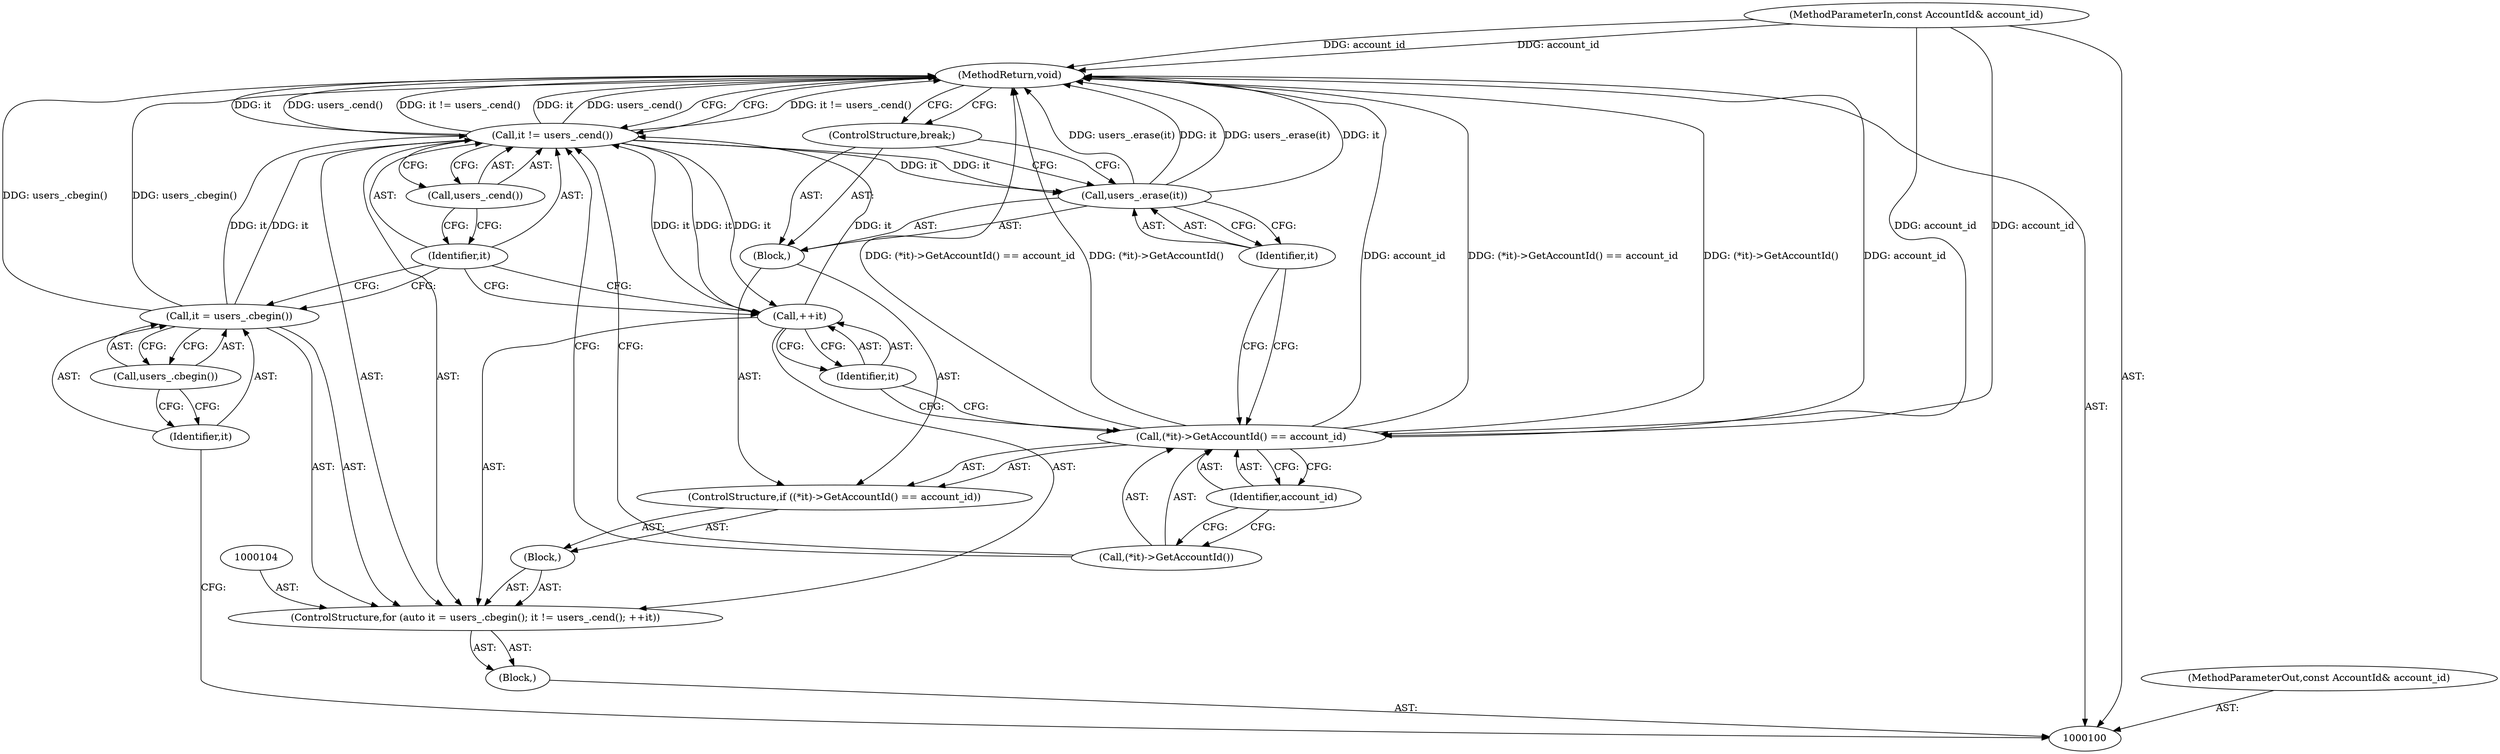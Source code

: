 digraph "0_Chrome_c66b1fc49870c514b1c1e8b53498153176d7ec2b_4" {
"1000122" [label="(MethodReturn,void)"];
"1000101" [label="(MethodParameterIn,const AccountId& account_id)"];
"1000159" [label="(MethodParameterOut,const AccountId& account_id)"];
"1000102" [label="(Block,)"];
"1000105" [label="(Call,it = users_.cbegin())"];
"1000106" [label="(Identifier,it)"];
"1000107" [label="(Call,users_.cbegin())"];
"1000103" [label="(ControlStructure,for (auto it = users_.cbegin(); it != users_.cend(); ++it))"];
"1000108" [label="(Call,it != users_.cend())"];
"1000109" [label="(Identifier,it)"];
"1000110" [label="(Call,users_.cend())"];
"1000111" [label="(Call,++it)"];
"1000112" [label="(Identifier,it)"];
"1000113" [label="(Block,)"];
"1000117" [label="(Identifier,account_id)"];
"1000118" [label="(Block,)"];
"1000114" [label="(ControlStructure,if ((*it)->GetAccountId() == account_id))"];
"1000115" [label="(Call,(*it)->GetAccountId() == account_id)"];
"1000116" [label="(Call,(*it)->GetAccountId())"];
"1000120" [label="(Identifier,it)"];
"1000119" [label="(Call,users_.erase(it))"];
"1000121" [label="(ControlStructure,break;)"];
"1000122" -> "1000100"  [label="AST: "];
"1000122" -> "1000108"  [label="CFG: "];
"1000122" -> "1000121"  [label="CFG: "];
"1000115" -> "1000122"  [label="DDG: account_id"];
"1000115" -> "1000122"  [label="DDG: (*it)->GetAccountId() == account_id"];
"1000115" -> "1000122"  [label="DDG: (*it)->GetAccountId()"];
"1000108" -> "1000122"  [label="DDG: it != users_.cend()"];
"1000108" -> "1000122"  [label="DDG: it"];
"1000108" -> "1000122"  [label="DDG: users_.cend()"];
"1000105" -> "1000122"  [label="DDG: users_.cbegin()"];
"1000119" -> "1000122"  [label="DDG: users_.erase(it)"];
"1000119" -> "1000122"  [label="DDG: it"];
"1000101" -> "1000122"  [label="DDG: account_id"];
"1000101" -> "1000100"  [label="AST: "];
"1000101" -> "1000122"  [label="DDG: account_id"];
"1000101" -> "1000115"  [label="DDG: account_id"];
"1000159" -> "1000100"  [label="AST: "];
"1000102" -> "1000100"  [label="AST: "];
"1000103" -> "1000102"  [label="AST: "];
"1000105" -> "1000103"  [label="AST: "];
"1000105" -> "1000107"  [label="CFG: "];
"1000106" -> "1000105"  [label="AST: "];
"1000107" -> "1000105"  [label="AST: "];
"1000109" -> "1000105"  [label="CFG: "];
"1000105" -> "1000122"  [label="DDG: users_.cbegin()"];
"1000105" -> "1000108"  [label="DDG: it"];
"1000106" -> "1000105"  [label="AST: "];
"1000106" -> "1000100"  [label="CFG: "];
"1000107" -> "1000106"  [label="CFG: "];
"1000107" -> "1000105"  [label="AST: "];
"1000107" -> "1000106"  [label="CFG: "];
"1000105" -> "1000107"  [label="CFG: "];
"1000103" -> "1000102"  [label="AST: "];
"1000104" -> "1000103"  [label="AST: "];
"1000105" -> "1000103"  [label="AST: "];
"1000108" -> "1000103"  [label="AST: "];
"1000111" -> "1000103"  [label="AST: "];
"1000113" -> "1000103"  [label="AST: "];
"1000108" -> "1000103"  [label="AST: "];
"1000108" -> "1000110"  [label="CFG: "];
"1000109" -> "1000108"  [label="AST: "];
"1000110" -> "1000108"  [label="AST: "];
"1000116" -> "1000108"  [label="CFG: "];
"1000122" -> "1000108"  [label="CFG: "];
"1000108" -> "1000122"  [label="DDG: it != users_.cend()"];
"1000108" -> "1000122"  [label="DDG: it"];
"1000108" -> "1000122"  [label="DDG: users_.cend()"];
"1000111" -> "1000108"  [label="DDG: it"];
"1000105" -> "1000108"  [label="DDG: it"];
"1000108" -> "1000111"  [label="DDG: it"];
"1000108" -> "1000119"  [label="DDG: it"];
"1000109" -> "1000108"  [label="AST: "];
"1000109" -> "1000105"  [label="CFG: "];
"1000109" -> "1000111"  [label="CFG: "];
"1000110" -> "1000109"  [label="CFG: "];
"1000110" -> "1000108"  [label="AST: "];
"1000110" -> "1000109"  [label="CFG: "];
"1000108" -> "1000110"  [label="CFG: "];
"1000111" -> "1000103"  [label="AST: "];
"1000111" -> "1000112"  [label="CFG: "];
"1000112" -> "1000111"  [label="AST: "];
"1000109" -> "1000111"  [label="CFG: "];
"1000111" -> "1000108"  [label="DDG: it"];
"1000108" -> "1000111"  [label="DDG: it"];
"1000112" -> "1000111"  [label="AST: "];
"1000112" -> "1000115"  [label="CFG: "];
"1000111" -> "1000112"  [label="CFG: "];
"1000113" -> "1000103"  [label="AST: "];
"1000114" -> "1000113"  [label="AST: "];
"1000117" -> "1000115"  [label="AST: "];
"1000117" -> "1000116"  [label="CFG: "];
"1000115" -> "1000117"  [label="CFG: "];
"1000118" -> "1000114"  [label="AST: "];
"1000119" -> "1000118"  [label="AST: "];
"1000121" -> "1000118"  [label="AST: "];
"1000114" -> "1000113"  [label="AST: "];
"1000115" -> "1000114"  [label="AST: "];
"1000118" -> "1000114"  [label="AST: "];
"1000115" -> "1000114"  [label="AST: "];
"1000115" -> "1000117"  [label="CFG: "];
"1000116" -> "1000115"  [label="AST: "];
"1000117" -> "1000115"  [label="AST: "];
"1000120" -> "1000115"  [label="CFG: "];
"1000112" -> "1000115"  [label="CFG: "];
"1000115" -> "1000122"  [label="DDG: account_id"];
"1000115" -> "1000122"  [label="DDG: (*it)->GetAccountId() == account_id"];
"1000115" -> "1000122"  [label="DDG: (*it)->GetAccountId()"];
"1000101" -> "1000115"  [label="DDG: account_id"];
"1000116" -> "1000115"  [label="AST: "];
"1000116" -> "1000108"  [label="CFG: "];
"1000117" -> "1000116"  [label="CFG: "];
"1000120" -> "1000119"  [label="AST: "];
"1000120" -> "1000115"  [label="CFG: "];
"1000119" -> "1000120"  [label="CFG: "];
"1000119" -> "1000118"  [label="AST: "];
"1000119" -> "1000120"  [label="CFG: "];
"1000120" -> "1000119"  [label="AST: "];
"1000121" -> "1000119"  [label="CFG: "];
"1000119" -> "1000122"  [label="DDG: users_.erase(it)"];
"1000119" -> "1000122"  [label="DDG: it"];
"1000108" -> "1000119"  [label="DDG: it"];
"1000121" -> "1000118"  [label="AST: "];
"1000121" -> "1000119"  [label="CFG: "];
"1000122" -> "1000121"  [label="CFG: "];
}
